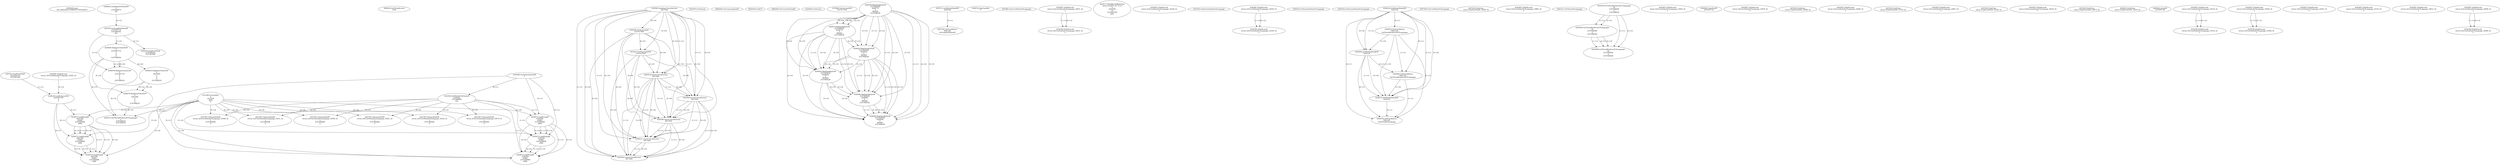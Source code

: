 // Global SCDG with merge call
digraph {
	0 [label="6850628.main
001c49dae8d21b398b9247593baddf73"]
	1 [label="4254480.GetModuleHandleW
0"]
	2 [label="6844434.SetThreadLocale
1024"]
	3 [label="4243965.InitializeCriticalSection
6917004"]
	4 [label="4243979.GetVersion
"]
	5 [label="4250188.GetSystemInfo
2147417660"]
	3 -> 5 [label="(0-->0)"]
	6 [label="6844540.GetCommandLineW
"]
	7 [label="4214413.GetStartupInfoW
2147417624"]
	3 -> 7 [label="(0-->0)"]
	5 -> 7 [label="(0-->0)"]
	8 [label="6844560.GetACP
"]
	9 [label="6844580.GetCurrentThreadId
"]
	10 [label="4250204.GetVersion
"]
	11 [label="4276690.GetVersionExW
2147417420"]
	12 [label="4243306.GetModuleFileNameW
4194304
2147408904
522"]
	1 -> 12 [label="(0-->1)"]
	13 [label="4248064.GetModuleFileNameW
0
2147408370
261"]
	14 [label="4215383.VirtualAlloc
0
1310704
4096
4"]
	15 [label="4246338.RegOpenKeyExW
2147483649
4246772
0
983065
2147408236"]
	16 [label="4246372.RegOpenKeyExW
2147483650
4246772
0
983065
2147408236"]
	15 -> 16 [label="(2-->2)"]
	15 -> 16 [label="(4-->4)"]
	15 -> 16 [label="(5-->5)"]
	17 [label="4245741.GetModuleHandleW
4246160"]
	18 [label="4245758.GetProcAddress
9441320
GetLongPathNameW"]
	17 -> 18 [label="(0-->1)"]
	19 [label="4245785.GetLongPathNameW
2147407710
2147406542
261"]
	13 -> 19 [label="(3-->3)"]
	20 [label="4246556.RegQueryValueExW
0
2147407710
0
0
0
2147408232"]
	19 -> 20 [label="(1-->2)"]
	21 [label="4246599.RegQueryValueExW
0
2147407710
0
0
0
2147408232"]
	19 -> 21 [label="(1-->2)"]
	20 -> 21 [label="(2-->2)"]
	20 -> 21 [label="(6-->6)"]
	22 [label="4246722.RegCloseKey
0"]
	23 [label="4247883.GetUserDefaultUILanguage
"]
	24 [label="4245418.EnterCriticalSection
6917004"]
	3 -> 24 [label="(1-->1)"]
	3 -> 24 [label="(0-->0)"]
	5 -> 24 [label="(0-->0)"]
	7 -> 24 [label="(0-->0)"]
	25 [label="4245469.LeaveCriticalSection
6917004"]
	3 -> 25 [label="(1-->1)"]
	24 -> 25 [label="(1-->1)"]
	3 -> 25 [label="(0-->0)"]
	5 -> 25 [label="(0-->0)"]
	7 -> 25 [label="(0-->0)"]
	24 -> 25 [label="(0-->0)"]
	26 [label="4245487.IsValidLocale
retval_GetUserDefaultUILanguage_33831_32
2"]
	27 [label="4250171.MultiByteToWideChar
retval_GetACP_32774_32
0
4243592
10
2147403704
2047"]
	28 [label="4246402.RegOpenKeyExW
2147483649
4246832
0
983065
2147408236"]
	15 -> 28 [label="(1-->1)"]
	15 -> 28 [label="(4-->4)"]
	16 -> 28 [label="(4-->4)"]
	15 -> 28 [label="(5-->5)"]
	16 -> 28 [label="(5-->5)"]
	29 [label="4246432.RegOpenKeyExW
2147483650
4246832
0
983065
2147408236"]
	16 -> 29 [label="(1-->1)"]
	28 -> 29 [label="(2-->2)"]
	15 -> 29 [label="(4-->4)"]
	16 -> 29 [label="(4-->4)"]
	28 -> 29 [label="(4-->4)"]
	15 -> 29 [label="(5-->5)"]
	16 -> 29 [label="(5-->5)"]
	28 -> 29 [label="(5-->5)"]
	30 [label="4246635.RegQueryValueExW
0
4247000
0
0
0
2147408232"]
	20 -> 30 [label="(6-->6)"]
	31 [label="4246676.RegQueryValueExW
0
4247000
0
0
0
2147408232"]
	30 -> 31 [label="(2-->2)"]
	20 -> 31 [label="(6-->6)"]
	30 -> 31 [label="(6-->6)"]
	32 [label="4245487.IsValidLocale
retval_GetUserDefaultUILanguage_33236_32
2"]
	33 [label="4245580.EnterCriticalSection
6917004"]
	3 -> 33 [label="(1-->1)"]
	24 -> 33 [label="(1-->1)"]
	25 -> 33 [label="(1-->1)"]
	3 -> 33 [label="(0-->0)"]
	5 -> 33 [label="(0-->0)"]
	7 -> 33 [label="(0-->0)"]
	24 -> 33 [label="(0-->0)"]
	25 -> 33 [label="(0-->0)"]
	34 [label="4245621.LeaveCriticalSection
6917004"]
	3 -> 34 [label="(1-->1)"]
	24 -> 34 [label="(1-->1)"]
	25 -> 34 [label="(1-->1)"]
	33 -> 34 [label="(1-->1)"]
	3 -> 34 [label="(0-->0)"]
	5 -> 34 [label="(0-->0)"]
	7 -> 34 [label="(0-->0)"]
	24 -> 34 [label="(0-->0)"]
	25 -> 34 [label="(0-->0)"]
	33 -> 34 [label="(0-->0)"]
	35 [label="4247923.GetSystemDefaultUILanguage
"]
	36 [label="4245454.LeaveCriticalSection
6917004"]
	3 -> 36 [label="(1-->1)"]
	24 -> 36 [label="(1-->1)"]
	25 -> 36 [label="(1-->1)"]
	33 -> 36 [label="(1-->1)"]
	34 -> 36 [label="(1-->1)"]
	3 -> 36 [label="(0-->0)"]
	5 -> 36 [label="(0-->0)"]
	7 -> 36 [label="(0-->0)"]
	24 -> 36 [label="(0-->0)"]
	25 -> 36 [label="(0-->0)"]
	33 -> 36 [label="(0-->0)"]
	34 -> 36 [label="(0-->0)"]
	37 [label="4246462.RegOpenKeyExW
2147483649
4246884
0
983065
2147408236"]
	15 -> 37 [label="(1-->1)"]
	28 -> 37 [label="(1-->1)"]
	15 -> 37 [label="(4-->4)"]
	16 -> 37 [label="(4-->4)"]
	28 -> 37 [label="(4-->4)"]
	29 -> 37 [label="(4-->4)"]
	15 -> 37 [label="(5-->5)"]
	16 -> 37 [label="(5-->5)"]
	28 -> 37 [label="(5-->5)"]
	29 -> 37 [label="(5-->5)"]
	38 [label="4245487.IsValidLocale
retval_GetUserDefaultUILanguage_33393_32
2"]
	39 [label="4244766.IsValidLocale
retval_GetUserDefaultUILanguage_33393_32
2"]
	38 -> 39 [label="(1-->1)"]
	38 -> 39 [label="(2-->2)"]
	40 [label="4245525.GetSystemDefaultUILanguage
"]
	41 [label="4245552.GetSystemDefaultUILanguage
"]
	42 [label="4244018.GetModuleHandleW
4244120"]
	43 [label="4244024.GetProcAddress
9441320
GetThreadPreferredUILanguages"]
	42 -> 43 [label="(0-->1)"]
	44 [label="4244044.GetModuleHandleW
4244120"]
	42 -> 44 [label="(1-->1)"]
	42 -> 44 [label="(0-->0)"]
	43 -> 44 [label="(1-->0)"]
	45 [label="4244050.GetProcAddress
9441320
SetThreadPreferredUILanguages"]
	42 -> 45 [label="(0-->1)"]
	43 -> 45 [label="(1-->1)"]
	44 -> 45 [label="(0-->1)"]
	46 [label="4244070.GetModuleHandleW
4244120"]
	42 -> 46 [label="(1-->1)"]
	44 -> 46 [label="(1-->1)"]
	42 -> 46 [label="(0-->0)"]
	43 -> 46 [label="(1-->0)"]
	44 -> 46 [label="(0-->0)"]
	45 -> 46 [label="(1-->0)"]
	47 [label="4244076.GetProcAddress
9441320
GetThreadUILanguage"]
	42 -> 47 [label="(0-->1)"]
	43 -> 47 [label="(1-->1)"]
	44 -> 47 [label="(0-->1)"]
	45 -> 47 [label="(1-->1)"]
	46 -> 47 [label="(0-->1)"]
	48 [label="4245487.IsValidLocale
retval_GetUserDefaultUILanguage_32935_32
2"]
	49 [label="4247558.GetUserDefaultUILanguage
"]
	50 [label="4247567.GetLocaleInfoW
retval_GetUserDefaultUILanguage_33233_32
3
2147408268
4"]
	12 -> 50 [label="(0-->2)"]
	14 -> 50 [label="(4-->4)"]
	51 [label="4247247.FindFirstFileW
3224341740
2147407640"]
	52 [label="4247263.FindClose
retval_FindFirstFileW_33290_32"]
	53 [label="4248145.LoadLibraryExW
3224341740
0
2"]
	51 -> 53 [label="(1-->1)"]
	48 -> 53 [label="(2-->3)"]
	54 [label="4250073.LoadStringW
9441340
65485
2147409468
4096"]
	53 -> 54 [label="(0-->1)"]
	14 -> 54 [label="(3-->4)"]
	55 [label="4250073.LoadStringW
9441340
65484
2147409468
4096"]
	53 -> 55 [label="(0-->1)"]
	54 -> 55 [label="(1-->1)"]
	54 -> 55 [label="(3-->3)"]
	14 -> 55 [label="(3-->4)"]
	54 -> 55 [label="(4-->4)"]
	56 [label="4246492.RegOpenKeyExW
2147483649
4246936
0
983065
2147408236"]
	15 -> 56 [label="(1-->1)"]
	28 -> 56 [label="(1-->1)"]
	37 -> 56 [label="(1-->1)"]
	15 -> 56 [label="(4-->4)"]
	16 -> 56 [label="(4-->4)"]
	28 -> 56 [label="(4-->4)"]
	29 -> 56 [label="(4-->4)"]
	37 -> 56 [label="(4-->4)"]
	15 -> 56 [label="(5-->5)"]
	16 -> 56 [label="(5-->5)"]
	28 -> 56 [label="(5-->5)"]
	29 -> 56 [label="(5-->5)"]
	37 -> 56 [label="(5-->5)"]
	57 [label="4245487.IsValidLocale
retval_GetUserDefaultUILanguage_33862_32
2"]
	58 [label="4245121.GetThreadUILanguage
"]
	59 [label="4245059.GetThreadPreferredUILanguages
56
2147408200
0
2147408244"]
	60 [label="4245215.SetThreadPreferredUILanguages
4
2147408220
2147408232"]
	14 -> 60 [label="(4-->1)"]
	20 -> 60 [label="(6-->3)"]
	30 -> 60 [label="(6-->3)"]
	31 -> 60 [label="(6-->3)"]
	61 [label="4245059.GetThreadPreferredUILanguages
56
2147408200
0
2147408240"]
	59 -> 61 [label="(1-->1)"]
	59 -> 61 [label="(2-->2)"]
	62 [label="4245088.GetThreadPreferredUILanguages
56
2147408200
0
2147408240"]
	59 -> 62 [label="(1-->1)"]
	61 -> 62 [label="(1-->1)"]
	59 -> 62 [label="(2-->2)"]
	61 -> 62 [label="(2-->2)"]
	61 -> 62 [label="(4-->4)"]
	63 [label="4245487.IsValidLocale
retval_GetUserDefaultUILanguage_33063_32
2"]
	64 [label="4247567.GetLocaleInfoW
retval_GetUserDefaultUILanguage_33386_32
3
2147408268
4"]
	12 -> 64 [label="(0-->2)"]
	14 -> 64 [label="(4-->4)"]
	65 [label="4250073.LoadStringW
4194304
65485
2147409468
4096"]
	1 -> 65 [label="(0-->1)"]
	12 -> 65 [label="(1-->1)"]
	14 -> 65 [label="(3-->4)"]
	66 [label="4245683.CharNextW
2147407716"]
	67 [label="4245487.IsValidLocale
retval_GetUserDefaultUILanguage_32976_32
2"]
	68 [label="4247567.GetLocaleInfoW
retval_GetUserDefaultUILanguage_33261_32
3
2147408268
4"]
	12 -> 68 [label="(0-->2)"]
	14 -> 68 [label="(4-->4)"]
	69 [label="4247263.FindClose
retval_FindFirstFileW_33658_32"]
	70 [label="4245487.IsValidLocale
retval_GetUserDefaultUILanguage_33466_32
2"]
	71 [label="4247567.GetLocaleInfoW
retval_GetUserDefaultUILanguage_33679_32
3
2147408268
4"]
	12 -> 71 [label="(0-->2)"]
	14 -> 71 [label="(4-->4)"]
	72 [label="4247263.FindClose
retval_FindFirstFileW_33729_32"]
	73 [label="4245487.IsValidLocale
retval_GetUserDefaultUILanguage_32847_32
2"]
	74 [label="4247567.GetLocaleInfoW
retval_GetUserDefaultUILanguage_33231_32
3
2147408268
4"]
	12 -> 74 [label="(0-->2)"]
	14 -> 74 [label="(4-->4)"]
	75 [label="4247263.FindClose
retval_FindFirstFileW_33520_32"]
	76 [label="4250073.LoadStringW
4194304
65484
2147409468
4096"]
	1 -> 76 [label="(0-->1)"]
	12 -> 76 [label="(1-->1)"]
	65 -> 76 [label="(1-->1)"]
	65 -> 76 [label="(3-->3)"]
	14 -> 76 [label="(3-->4)"]
	65 -> 76 [label="(4-->4)"]
	77 [label="4245487.IsValidLocale
retval_GetSystemDefaultUILanguage_33618_32
2"]
	78 [label="4247567.GetLocaleInfoW
retval_GetUserDefaultUILanguage_33959_32
3
2147408268
4"]
	12 -> 78 [label="(0-->2)"]
	14 -> 78 [label="(4-->4)"]
	79 [label="4247263.FindClose
retval_FindFirstFileW_34073_32"]
	80 [label="4246014.FindFirstFileW
2147406542
2147407064"]
	19 -> 80 [label="(2-->1)"]
	81 [label="4246032.FindClose
retval_FindFirstFileW_33079_32"]
	82 [label="4246044.lstrlenW
2147407108"]
	83 [label="4245487.IsValidLocale
retval_GetUserDefaultUILanguage_33516_32
2"]
	84 [label="4244766.IsValidLocale
retval_GetUserDefaultUILanguage_33516_32
2"]
	83 -> 84 [label="(1-->1)"]
	83 -> 84 [label="(2-->2)"]
	85 [label="4245487.IsValidLocale
retval_GetUserDefaultUILanguage_33566_32
2"]
	86 [label="4245487.IsValidLocale
retval_GetUserDefaultUILanguage_33391_32
2"]
	87 [label="4250073.LoadStringW
9441340
65483
2147409468
4096"]
	53 -> 87 [label="(0-->1)"]
	54 -> 87 [label="(1-->1)"]
	55 -> 87 [label="(1-->1)"]
	54 -> 87 [label="(3-->3)"]
	55 -> 87 [label="(3-->3)"]
	14 -> 87 [label="(3-->4)"]
	54 -> 87 [label="(4-->4)"]
	55 -> 87 [label="(4-->4)"]
	88 [label="4244766.IsValidLocale
retval_GetUserDefaultUILanguage_33566_32
2"]
	85 -> 88 [label="(1-->1)"]
	85 -> 88 [label="(2-->2)"]
	89 [label="4245487.IsValidLocale
retval_GetUserDefaultUILanguage_33745_32
2"]
	90 [label="4245487.IsValidLocale
retval_GetUserDefaultUILanguage_34013_32
2"]
	91 [label="4245487.IsValidLocale
retval_GetUserDefaultUILanguage_33660_32
2"]
	92 [label="4244766.IsValidLocale
retval_GetUserDefaultUILanguage_33660_32
2"]
	91 -> 92 [label="(1-->1)"]
	91 -> 92 [label="(2-->2)"]
	93 [label="4244766.IsValidLocale
retval_GetUserDefaultUILanguage_33831_32
2"]
	26 -> 93 [label="(1-->1)"]
	26 -> 93 [label="(2-->2)"]
	94 [label="4250073.LoadStringW
4194304
65483
2147409468
4096"]
	1 -> 94 [label="(0-->1)"]
	12 -> 94 [label="(1-->1)"]
	65 -> 94 [label="(1-->1)"]
	76 -> 94 [label="(1-->1)"]
	65 -> 94 [label="(3-->3)"]
	76 -> 94 [label="(3-->3)"]
	14 -> 94 [label="(3-->4)"]
	65 -> 94 [label="(4-->4)"]
	76 -> 94 [label="(4-->4)"]
}
